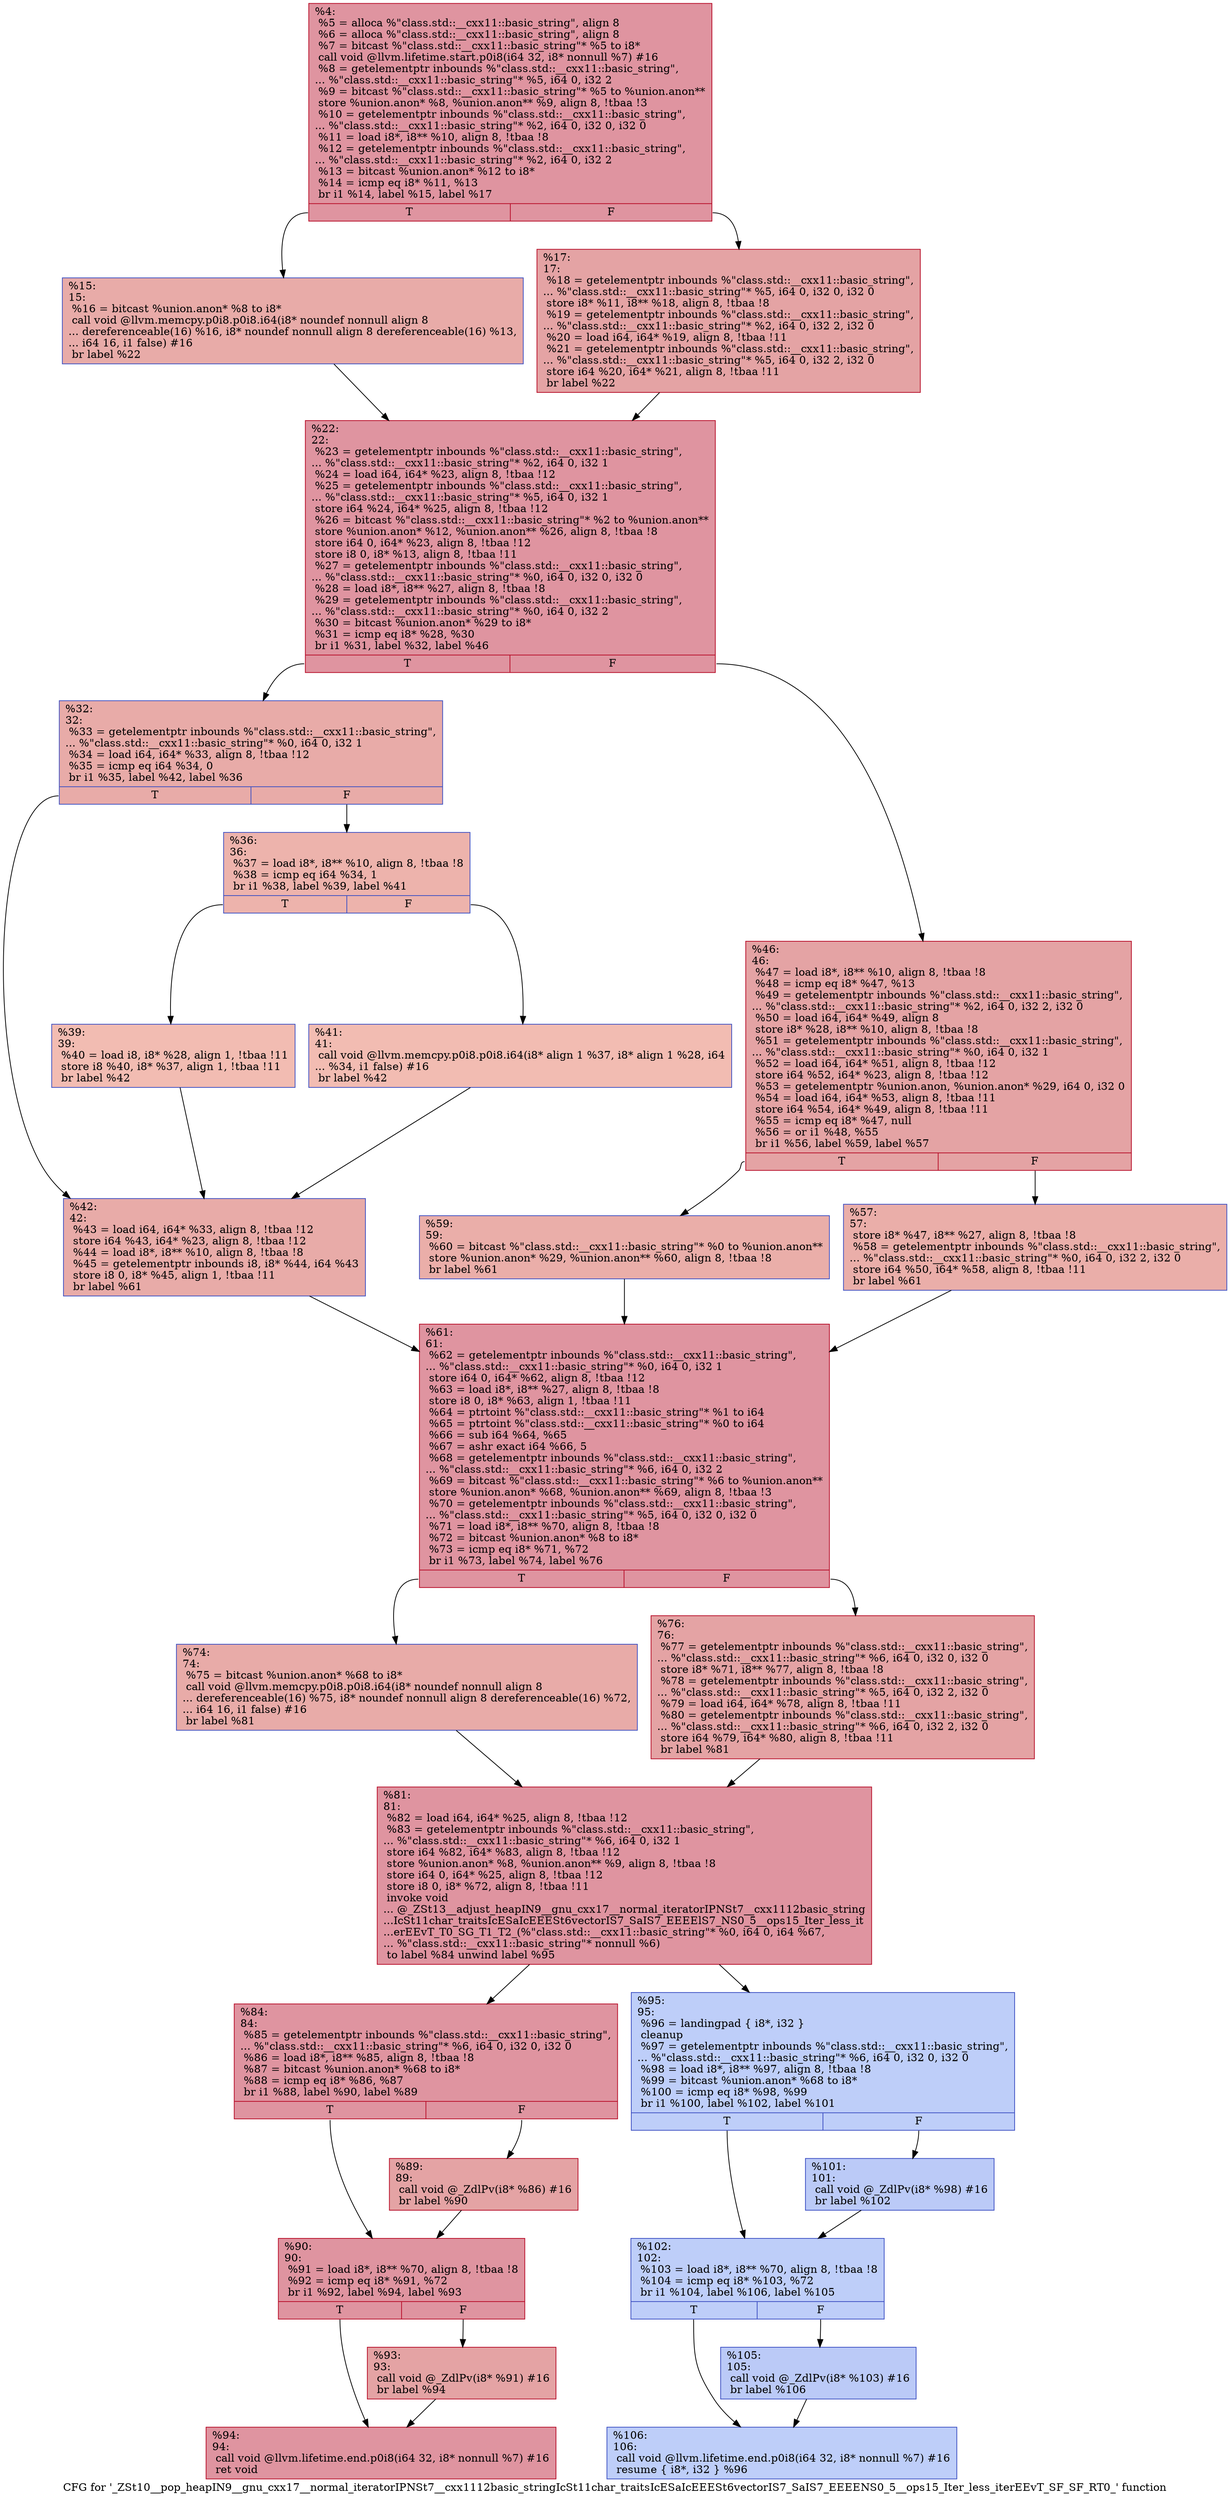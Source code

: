 digraph "CFG for '_ZSt10__pop_heapIN9__gnu_cxx17__normal_iteratorIPNSt7__cxx1112basic_stringIcSt11char_traitsIcESaIcEEESt6vectorIS7_SaIS7_EEEENS0_5__ops15_Iter_less_iterEEvT_SF_SF_RT0_' function" {
	label="CFG for '_ZSt10__pop_heapIN9__gnu_cxx17__normal_iteratorIPNSt7__cxx1112basic_stringIcSt11char_traitsIcESaIcEEESt6vectorIS7_SaIS7_EEEENS0_5__ops15_Iter_less_iterEEvT_SF_SF_RT0_' function";

	Node0x55ca9949a6b0 [shape=record,color="#b70d28ff", style=filled, fillcolor="#b70d2870",label="{%4:\l  %5 = alloca %\"class.std::__cxx11::basic_string\", align 8\l  %6 = alloca %\"class.std::__cxx11::basic_string\", align 8\l  %7 = bitcast %\"class.std::__cxx11::basic_string\"* %5 to i8*\l  call void @llvm.lifetime.start.p0i8(i64 32, i8* nonnull %7) #16\l  %8 = getelementptr inbounds %\"class.std::__cxx11::basic_string\",\l... %\"class.std::__cxx11::basic_string\"* %5, i64 0, i32 2\l  %9 = bitcast %\"class.std::__cxx11::basic_string\"* %5 to %union.anon**\l  store %union.anon* %8, %union.anon** %9, align 8, !tbaa !3\l  %10 = getelementptr inbounds %\"class.std::__cxx11::basic_string\",\l... %\"class.std::__cxx11::basic_string\"* %2, i64 0, i32 0, i32 0\l  %11 = load i8*, i8** %10, align 8, !tbaa !8\l  %12 = getelementptr inbounds %\"class.std::__cxx11::basic_string\",\l... %\"class.std::__cxx11::basic_string\"* %2, i64 0, i32 2\l  %13 = bitcast %union.anon* %12 to i8*\l  %14 = icmp eq i8* %11, %13\l  br i1 %14, label %15, label %17\l|{<s0>T|<s1>F}}"];
	Node0x55ca9949a6b0:s0 -> Node0x55ca9949a700;
	Node0x55ca9949a6b0:s1 -> Node0x55ca9949aea0;
	Node0x55ca9949a700 [shape=record,color="#3d50c3ff", style=filled, fillcolor="#cc403a70",label="{%15:\l15:                                               \l  %16 = bitcast %union.anon* %8 to i8*\l  call void @llvm.memcpy.p0i8.p0i8.i64(i8* noundef nonnull align 8\l... dereferenceable(16) %16, i8* noundef nonnull align 8 dereferenceable(16) %13,\l... i64 16, i1 false) #16\l  br label %22\l}"];
	Node0x55ca9949a700 -> Node0x55ca9949b0d0;
	Node0x55ca9949aea0 [shape=record,color="#b70d28ff", style=filled, fillcolor="#c32e3170",label="{%17:\l17:                                               \l  %18 = getelementptr inbounds %\"class.std::__cxx11::basic_string\",\l... %\"class.std::__cxx11::basic_string\"* %5, i64 0, i32 0, i32 0\l  store i8* %11, i8** %18, align 8, !tbaa !8\l  %19 = getelementptr inbounds %\"class.std::__cxx11::basic_string\",\l... %\"class.std::__cxx11::basic_string\"* %2, i64 0, i32 2, i32 0\l  %20 = load i64, i64* %19, align 8, !tbaa !11\l  %21 = getelementptr inbounds %\"class.std::__cxx11::basic_string\",\l... %\"class.std::__cxx11::basic_string\"* %5, i64 0, i32 2, i32 0\l  store i64 %20, i64* %21, align 8, !tbaa !11\l  br label %22\l}"];
	Node0x55ca9949aea0 -> Node0x55ca9949b0d0;
	Node0x55ca9949b0d0 [shape=record,color="#b70d28ff", style=filled, fillcolor="#b70d2870",label="{%22:\l22:                                               \l  %23 = getelementptr inbounds %\"class.std::__cxx11::basic_string\",\l... %\"class.std::__cxx11::basic_string\"* %2, i64 0, i32 1\l  %24 = load i64, i64* %23, align 8, !tbaa !12\l  %25 = getelementptr inbounds %\"class.std::__cxx11::basic_string\",\l... %\"class.std::__cxx11::basic_string\"* %5, i64 0, i32 1\l  store i64 %24, i64* %25, align 8, !tbaa !12\l  %26 = bitcast %\"class.std::__cxx11::basic_string\"* %2 to %union.anon**\l  store %union.anon* %12, %union.anon** %26, align 8, !tbaa !8\l  store i64 0, i64* %23, align 8, !tbaa !12\l  store i8 0, i8* %13, align 8, !tbaa !11\l  %27 = getelementptr inbounds %\"class.std::__cxx11::basic_string\",\l... %\"class.std::__cxx11::basic_string\"* %0, i64 0, i32 0, i32 0\l  %28 = load i8*, i8** %27, align 8, !tbaa !8\l  %29 = getelementptr inbounds %\"class.std::__cxx11::basic_string\",\l... %\"class.std::__cxx11::basic_string\"* %0, i64 0, i32 2\l  %30 = bitcast %union.anon* %29 to i8*\l  %31 = icmp eq i8* %28, %30\l  br i1 %31, label %32, label %46\l|{<s0>T|<s1>F}}"];
	Node0x55ca9949b0d0:s0 -> Node0x55ca9949bd50;
	Node0x55ca9949b0d0:s1 -> Node0x55ca9949bda0;
	Node0x55ca9949bd50 [shape=record,color="#3d50c3ff", style=filled, fillcolor="#cc403a70",label="{%32:\l32:                                               \l  %33 = getelementptr inbounds %\"class.std::__cxx11::basic_string\",\l... %\"class.std::__cxx11::basic_string\"* %0, i64 0, i32 1\l  %34 = load i64, i64* %33, align 8, !tbaa !12\l  %35 = icmp eq i64 %34, 0\l  br i1 %35, label %42, label %36\l|{<s0>T|<s1>F}}"];
	Node0x55ca9949bd50:s0 -> Node0x55ca9949bfb0;
	Node0x55ca9949bd50:s1 -> Node0x55ca9949c000;
	Node0x55ca9949c000 [shape=record,color="#3d50c3ff", style=filled, fillcolor="#d6524470",label="{%36:\l36:                                               \l  %37 = load i8*, i8** %10, align 8, !tbaa !8\l  %38 = icmp eq i64 %34, 1\l  br i1 %38, label %39, label %41\l|{<s0>T|<s1>F}}"];
	Node0x55ca9949c000:s0 -> Node0x55ca9949c200;
	Node0x55ca9949c000:s1 -> Node0x55ca9949c250;
	Node0x55ca9949c200 [shape=record,color="#3d50c3ff", style=filled, fillcolor="#e1675170",label="{%39:\l39:                                               \l  %40 = load i8, i8* %28, align 1, !tbaa !11\l  store i8 %40, i8* %37, align 1, !tbaa !11\l  br label %42\l}"];
	Node0x55ca9949c200 -> Node0x55ca9949bfb0;
	Node0x55ca9949c250 [shape=record,color="#3d50c3ff", style=filled, fillcolor="#e1675170",label="{%41:\l41:                                               \l  call void @llvm.memcpy.p0i8.p0i8.i64(i8* align 1 %37, i8* align 1 %28, i64\l... %34, i1 false) #16\l  br label %42\l}"];
	Node0x55ca9949c250 -> Node0x55ca9949bfb0;
	Node0x55ca9949bfb0 [shape=record,color="#3d50c3ff", style=filled, fillcolor="#cc403a70",label="{%42:\l42:                                               \l  %43 = load i64, i64* %33, align 8, !tbaa !12\l  store i64 %43, i64* %23, align 8, !tbaa !12\l  %44 = load i8*, i8** %10, align 8, !tbaa !8\l  %45 = getelementptr inbounds i8, i8* %44, i64 %43\l  store i8 0, i8* %45, align 1, !tbaa !11\l  br label %61\l}"];
	Node0x55ca9949bfb0 -> Node0x55ca9949c940;
	Node0x55ca9949bda0 [shape=record,color="#b70d28ff", style=filled, fillcolor="#c32e3170",label="{%46:\l46:                                               \l  %47 = load i8*, i8** %10, align 8, !tbaa !8\l  %48 = icmp eq i8* %47, %13\l  %49 = getelementptr inbounds %\"class.std::__cxx11::basic_string\",\l... %\"class.std::__cxx11::basic_string\"* %2, i64 0, i32 2, i32 0\l  %50 = load i64, i64* %49, align 8\l  store i8* %28, i8** %10, align 8, !tbaa !8\l  %51 = getelementptr inbounds %\"class.std::__cxx11::basic_string\",\l... %\"class.std::__cxx11::basic_string\"* %0, i64 0, i32 1\l  %52 = load i64, i64* %51, align 8, !tbaa !12\l  store i64 %52, i64* %23, align 8, !tbaa !12\l  %53 = getelementptr %union.anon, %union.anon* %29, i64 0, i32 0\l  %54 = load i64, i64* %53, align 8, !tbaa !11\l  store i64 %54, i64* %49, align 8, !tbaa !11\l  %55 = icmp eq i8* %47, null\l  %56 = or i1 %48, %55\l  br i1 %56, label %59, label %57\l|{<s0>T|<s1>F}}"];
	Node0x55ca9949bda0:s0 -> Node0x55ca9949d9a0;
	Node0x55ca9949bda0:s1 -> Node0x55ca9949d9f0;
	Node0x55ca9949d9f0 [shape=record,color="#3d50c3ff", style=filled, fillcolor="#d0473d70",label="{%57:\l57:                                               \l  store i8* %47, i8** %27, align 8, !tbaa !8\l  %58 = getelementptr inbounds %\"class.std::__cxx11::basic_string\",\l... %\"class.std::__cxx11::basic_string\"* %0, i64 0, i32 2, i32 0\l  store i64 %50, i64* %58, align 8, !tbaa !11\l  br label %61\l}"];
	Node0x55ca9949d9f0 -> Node0x55ca9949c940;
	Node0x55ca9949d9a0 [shape=record,color="#3d50c3ff", style=filled, fillcolor="#d0473d70",label="{%59:\l59:                                               \l  %60 = bitcast %\"class.std::__cxx11::basic_string\"* %0 to %union.anon**\l  store %union.anon* %29, %union.anon** %60, align 8, !tbaa !8\l  br label %61\l}"];
	Node0x55ca9949d9a0 -> Node0x55ca9949c940;
	Node0x55ca9949c940 [shape=record,color="#b70d28ff", style=filled, fillcolor="#b70d2870",label="{%61:\l61:                                               \l  %62 = getelementptr inbounds %\"class.std::__cxx11::basic_string\",\l... %\"class.std::__cxx11::basic_string\"* %0, i64 0, i32 1\l  store i64 0, i64* %62, align 8, !tbaa !12\l  %63 = load i8*, i8** %27, align 8, !tbaa !8\l  store i8 0, i8* %63, align 1, !tbaa !11\l  %64 = ptrtoint %\"class.std::__cxx11::basic_string\"* %1 to i64\l  %65 = ptrtoint %\"class.std::__cxx11::basic_string\"* %0 to i64\l  %66 = sub i64 %64, %65\l  %67 = ashr exact i64 %66, 5\l  %68 = getelementptr inbounds %\"class.std::__cxx11::basic_string\",\l... %\"class.std::__cxx11::basic_string\"* %6, i64 0, i32 2\l  %69 = bitcast %\"class.std::__cxx11::basic_string\"* %6 to %union.anon**\l  store %union.anon* %68, %union.anon** %69, align 8, !tbaa !3\l  %70 = getelementptr inbounds %\"class.std::__cxx11::basic_string\",\l... %\"class.std::__cxx11::basic_string\"* %5, i64 0, i32 0, i32 0\l  %71 = load i8*, i8** %70, align 8, !tbaa !8\l  %72 = bitcast %union.anon* %8 to i8*\l  %73 = icmp eq i8* %71, %72\l  br i1 %73, label %74, label %76\l|{<s0>T|<s1>F}}"];
	Node0x55ca9949c940:s0 -> Node0x55ca9949e730;
	Node0x55ca9949c940:s1 -> Node0x55ca9949e780;
	Node0x55ca9949e730 [shape=record,color="#3d50c3ff", style=filled, fillcolor="#cc403a70",label="{%74:\l74:                                               \l  %75 = bitcast %union.anon* %68 to i8*\l  call void @llvm.memcpy.p0i8.p0i8.i64(i8* noundef nonnull align 8\l... dereferenceable(16) %75, i8* noundef nonnull align 8 dereferenceable(16) %72,\l... i64 16, i1 false) #16\l  br label %81\l}"];
	Node0x55ca9949e730 -> Node0x55ca9949ea60;
	Node0x55ca9949e780 [shape=record,color="#b70d28ff", style=filled, fillcolor="#c32e3170",label="{%76:\l76:                                               \l  %77 = getelementptr inbounds %\"class.std::__cxx11::basic_string\",\l... %\"class.std::__cxx11::basic_string\"* %6, i64 0, i32 0, i32 0\l  store i8* %71, i8** %77, align 8, !tbaa !8\l  %78 = getelementptr inbounds %\"class.std::__cxx11::basic_string\",\l... %\"class.std::__cxx11::basic_string\"* %5, i64 0, i32 2, i32 0\l  %79 = load i64, i64* %78, align 8, !tbaa !11\l  %80 = getelementptr inbounds %\"class.std::__cxx11::basic_string\",\l... %\"class.std::__cxx11::basic_string\"* %6, i64 0, i32 2, i32 0\l  store i64 %79, i64* %80, align 8, !tbaa !11\l  br label %81\l}"];
	Node0x55ca9949e780 -> Node0x55ca9949ea60;
	Node0x55ca9949ea60 [shape=record,color="#b70d28ff", style=filled, fillcolor="#b70d2870",label="{%81:\l81:                                               \l  %82 = load i64, i64* %25, align 8, !tbaa !12\l  %83 = getelementptr inbounds %\"class.std::__cxx11::basic_string\",\l... %\"class.std::__cxx11::basic_string\"* %6, i64 0, i32 1\l  store i64 %82, i64* %83, align 8, !tbaa !12\l  store %union.anon* %8, %union.anon** %9, align 8, !tbaa !8\l  store i64 0, i64* %25, align 8, !tbaa !12\l  store i8 0, i8* %72, align 8, !tbaa !11\l  invoke void\l... @_ZSt13__adjust_heapIN9__gnu_cxx17__normal_iteratorIPNSt7__cxx1112basic_string\l...IcSt11char_traitsIcESaIcEEESt6vectorIS7_SaIS7_EEEElS7_NS0_5__ops15_Iter_less_it\l...erEEvT_T0_SG_T1_T2_(%\"class.std::__cxx11::basic_string\"* %0, i64 0, i64 %67,\l... %\"class.std::__cxx11::basic_string\"* nonnull %6)\l          to label %84 unwind label %95\l}"];
	Node0x55ca9949ea60 -> Node0x55ca9949f3f0;
	Node0x55ca9949ea60 -> Node0x55ca9949f440;
	Node0x55ca9949f3f0 [shape=record,color="#b70d28ff", style=filled, fillcolor="#b70d2870",label="{%84:\l84:                                               \l  %85 = getelementptr inbounds %\"class.std::__cxx11::basic_string\",\l... %\"class.std::__cxx11::basic_string\"* %6, i64 0, i32 0, i32 0\l  %86 = load i8*, i8** %85, align 8, !tbaa !8\l  %87 = bitcast %union.anon* %68 to i8*\l  %88 = icmp eq i8* %86, %87\l  br i1 %88, label %90, label %89\l|{<s0>T|<s1>F}}"];
	Node0x55ca9949f3f0:s0 -> Node0x55ca9949f930;
	Node0x55ca9949f3f0:s1 -> Node0x55ca9949f980;
	Node0x55ca9949f980 [shape=record,color="#b70d28ff", style=filled, fillcolor="#c32e3170",label="{%89:\l89:                                               \l  call void @_ZdlPv(i8* %86) #16\l  br label %90\l}"];
	Node0x55ca9949f980 -> Node0x55ca9949f930;
	Node0x55ca9949f930 [shape=record,color="#b70d28ff", style=filled, fillcolor="#b70d2870",label="{%90:\l90:                                               \l  %91 = load i8*, i8** %70, align 8, !tbaa !8\l  %92 = icmp eq i8* %91, %72\l  br i1 %92, label %94, label %93\l|{<s0>T|<s1>F}}"];
	Node0x55ca9949f930:s0 -> Node0x55ca9949fce0;
	Node0x55ca9949f930:s1 -> Node0x55ca9949fd30;
	Node0x55ca9949fd30 [shape=record,color="#b70d28ff", style=filled, fillcolor="#c32e3170",label="{%93:\l93:                                               \l  call void @_ZdlPv(i8* %91) #16\l  br label %94\l}"];
	Node0x55ca9949fd30 -> Node0x55ca9949fce0;
	Node0x55ca9949fce0 [shape=record,color="#b70d28ff", style=filled, fillcolor="#b70d2870",label="{%94:\l94:                                               \l  call void @llvm.lifetime.end.p0i8(i64 32, i8* nonnull %7) #16\l  ret void\l}"];
	Node0x55ca9949f440 [shape=record,color="#3d50c3ff", style=filled, fillcolor="#6c8ff170",label="{%95:\l95:                                               \l  %96 = landingpad \{ i8*, i32 \}\l          cleanup\l  %97 = getelementptr inbounds %\"class.std::__cxx11::basic_string\",\l... %\"class.std::__cxx11::basic_string\"* %6, i64 0, i32 0, i32 0\l  %98 = load i8*, i8** %97, align 8, !tbaa !8\l  %99 = bitcast %union.anon* %68 to i8*\l  %100 = icmp eq i8* %98, %99\l  br i1 %100, label %102, label %101\l|{<s0>T|<s1>F}}"];
	Node0x55ca9949f440:s0 -> Node0x55ca9947dda0;
	Node0x55ca9949f440:s1 -> Node0x55ca9947ddf0;
	Node0x55ca9947ddf0 [shape=record,color="#3d50c3ff", style=filled, fillcolor="#6687ed70",label="{%101:\l101:                                              \l  call void @_ZdlPv(i8* %98) #16\l  br label %102\l}"];
	Node0x55ca9947ddf0 -> Node0x55ca9947dda0;
	Node0x55ca9947dda0 [shape=record,color="#3d50c3ff", style=filled, fillcolor="#6c8ff170",label="{%102:\l102:                                              \l  %103 = load i8*, i8** %70, align 8, !tbaa !8\l  %104 = icmp eq i8* %103, %72\l  br i1 %104, label %106, label %105\l|{<s0>T|<s1>F}}"];
	Node0x55ca9947dda0:s0 -> Node0x55ca9947e170;
	Node0x55ca9947dda0:s1 -> Node0x55ca9947e1c0;
	Node0x55ca9947e1c0 [shape=record,color="#3d50c3ff", style=filled, fillcolor="#6687ed70",label="{%105:\l105:                                              \l  call void @_ZdlPv(i8* %103) #16\l  br label %106\l}"];
	Node0x55ca9947e1c0 -> Node0x55ca9947e170;
	Node0x55ca9947e170 [shape=record,color="#3d50c3ff", style=filled, fillcolor="#6c8ff170",label="{%106:\l106:                                              \l  call void @llvm.lifetime.end.p0i8(i64 32, i8* nonnull %7) #16\l  resume \{ i8*, i32 \} %96\l}"];
}
